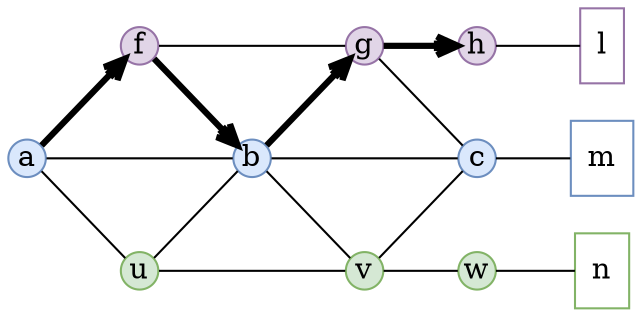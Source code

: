 digraph G {
    rankdir="LR";
    bgcolor="white"
    node[shape=circle; style=filled; fixedsize=true; width=0.25, fontcolor=black, label=""];
    edge[weight=2, arrowhead=none, color=black];

    node[group="gbox1", color="#9673a6"; fillcolor="#e1d5e7";];
    f [label="f"];
    g [label="g"];
    h [label="h"];
    box1[shape=box; style=""; fixedsize=false; label="l"];

    node[group="gbox2", color="#6c8ebf"; fillcolor="#dae8fc";];
    a [label="a"];
    b [label="b"];
    c [label="c"];
    box2[shape=box; style=""; fixedsize=false; label="m"];

    node[group="gbox3", color="#82b366"; fillcolor="#d5e8d4";];
    u [label="u"];
    v [label="v"];
    w [label="w"];
    box3[shape=box; style=""; fixedsize=false; label="n"];

    a -> u
    a -> f [arrowhead=open, penwidth=3]
    f -> b [arrowhead=open, penwidth=3]
    a -> b
    u -> b
    b -> v
    u -> v
    f -> g
    b -> g [arrowhead=open, penwidth=3]
    g -> c
    b -> c
    v -> c
    v -> w
    g -> h [arrowhead=open, penwidth=3]
    h -> box1
    c -> box2
    w -> box3
}
